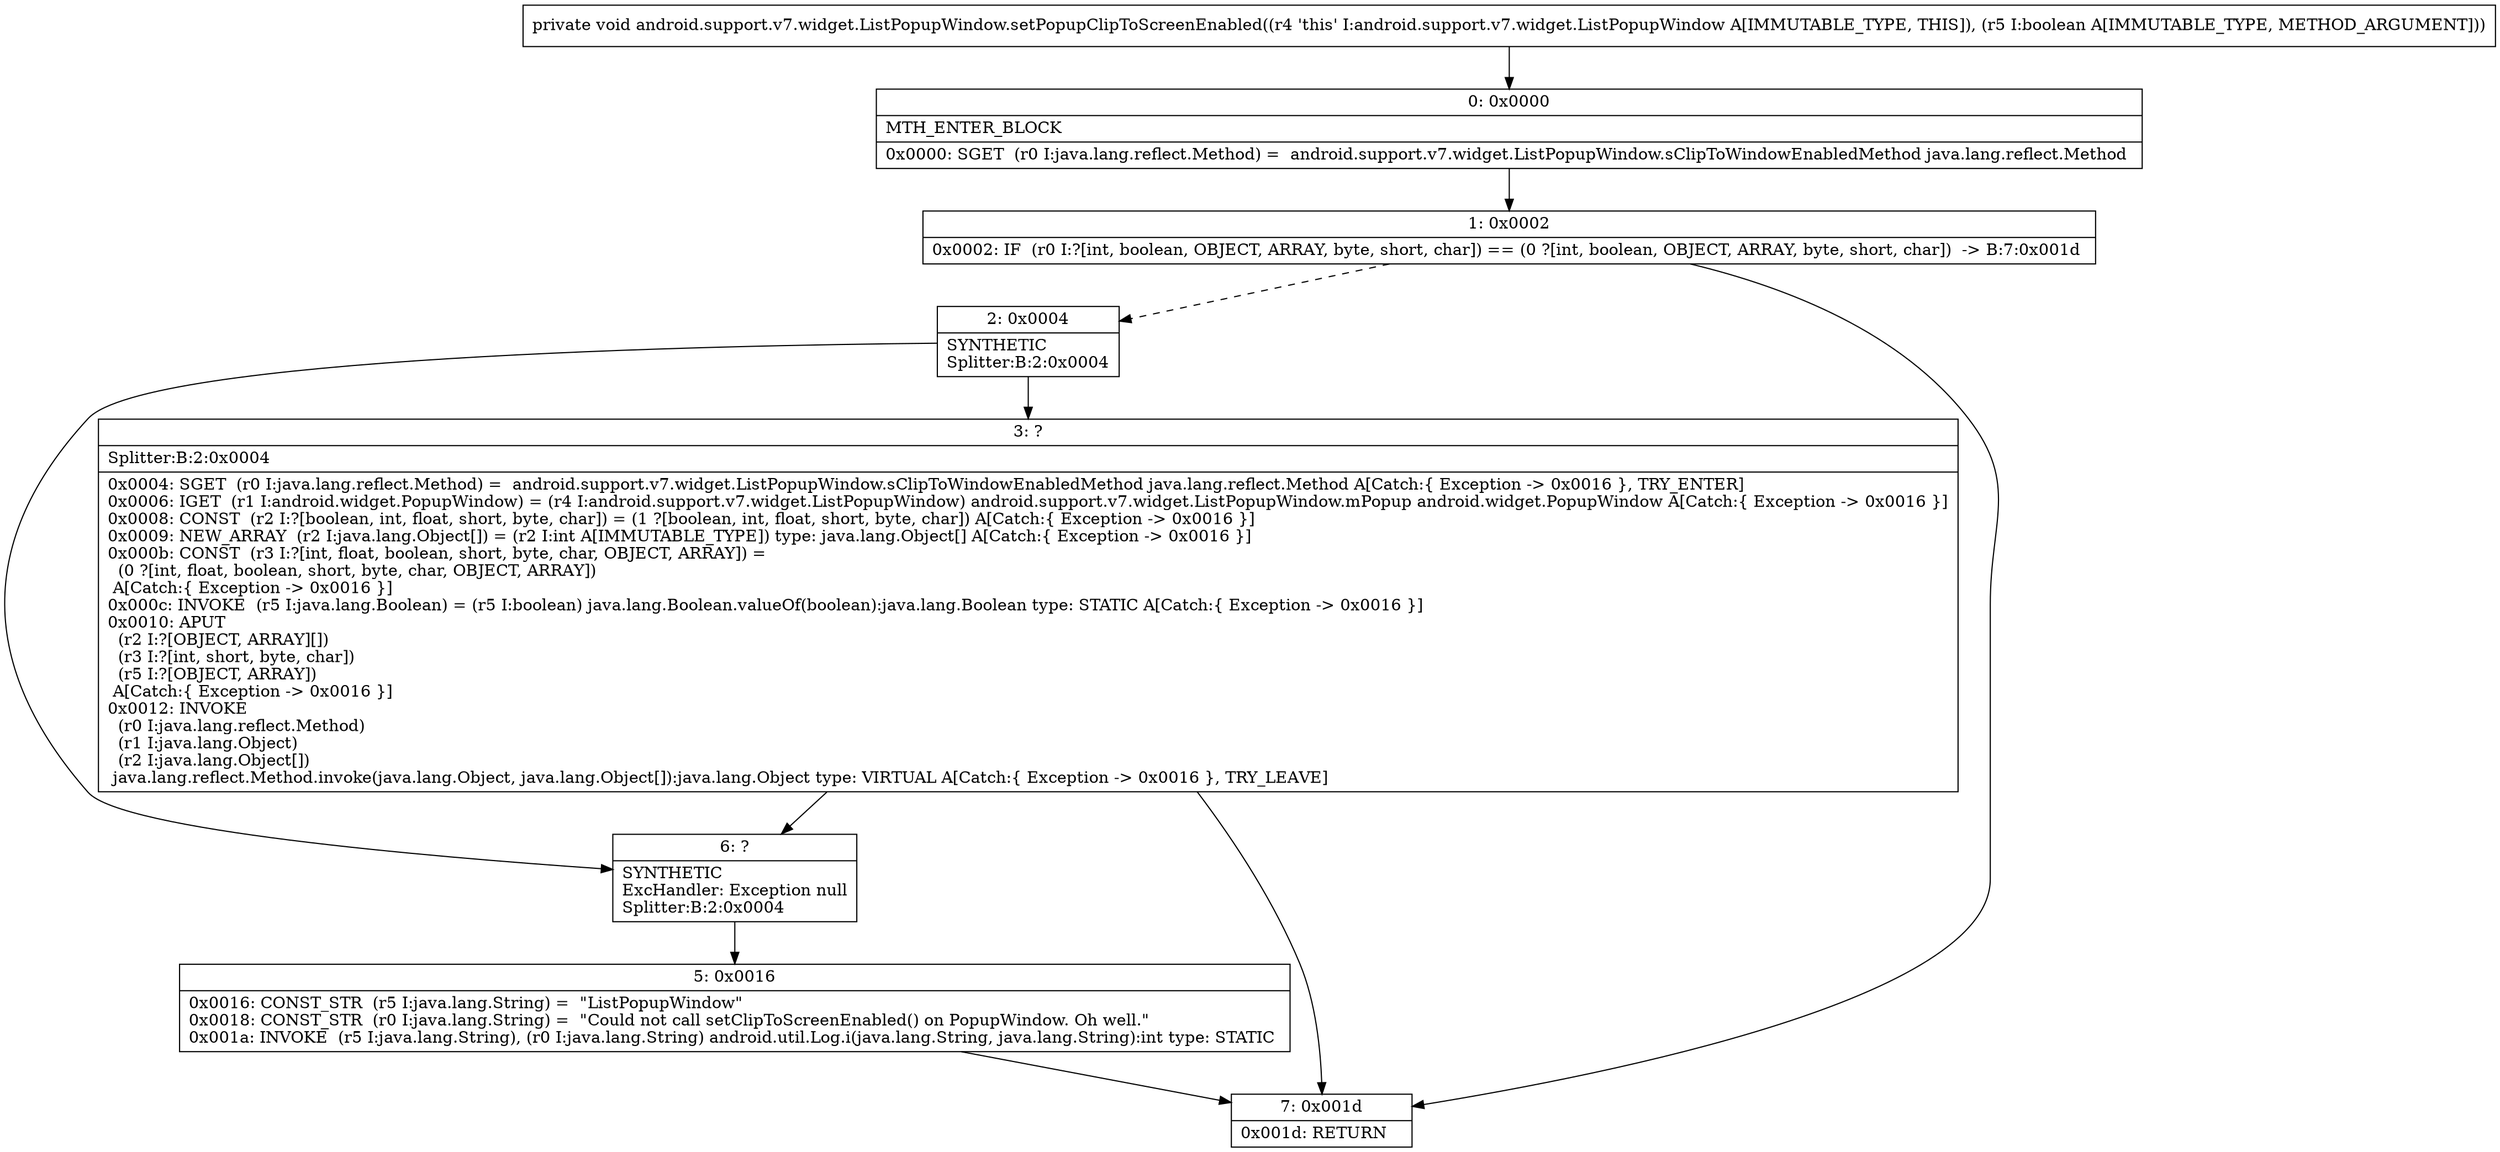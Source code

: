 digraph "CFG forandroid.support.v7.widget.ListPopupWindow.setPopupClipToScreenEnabled(Z)V" {
Node_0 [shape=record,label="{0\:\ 0x0000|MTH_ENTER_BLOCK\l|0x0000: SGET  (r0 I:java.lang.reflect.Method) =  android.support.v7.widget.ListPopupWindow.sClipToWindowEnabledMethod java.lang.reflect.Method \l}"];
Node_1 [shape=record,label="{1\:\ 0x0002|0x0002: IF  (r0 I:?[int, boolean, OBJECT, ARRAY, byte, short, char]) == (0 ?[int, boolean, OBJECT, ARRAY, byte, short, char])  \-\> B:7:0x001d \l}"];
Node_2 [shape=record,label="{2\:\ 0x0004|SYNTHETIC\lSplitter:B:2:0x0004\l}"];
Node_3 [shape=record,label="{3\:\ ?|Splitter:B:2:0x0004\l|0x0004: SGET  (r0 I:java.lang.reflect.Method) =  android.support.v7.widget.ListPopupWindow.sClipToWindowEnabledMethod java.lang.reflect.Method A[Catch:\{ Exception \-\> 0x0016 \}, TRY_ENTER]\l0x0006: IGET  (r1 I:android.widget.PopupWindow) = (r4 I:android.support.v7.widget.ListPopupWindow) android.support.v7.widget.ListPopupWindow.mPopup android.widget.PopupWindow A[Catch:\{ Exception \-\> 0x0016 \}]\l0x0008: CONST  (r2 I:?[boolean, int, float, short, byte, char]) = (1 ?[boolean, int, float, short, byte, char]) A[Catch:\{ Exception \-\> 0x0016 \}]\l0x0009: NEW_ARRAY  (r2 I:java.lang.Object[]) = (r2 I:int A[IMMUTABLE_TYPE]) type: java.lang.Object[] A[Catch:\{ Exception \-\> 0x0016 \}]\l0x000b: CONST  (r3 I:?[int, float, boolean, short, byte, char, OBJECT, ARRAY]) = \l  (0 ?[int, float, boolean, short, byte, char, OBJECT, ARRAY])\l A[Catch:\{ Exception \-\> 0x0016 \}]\l0x000c: INVOKE  (r5 I:java.lang.Boolean) = (r5 I:boolean) java.lang.Boolean.valueOf(boolean):java.lang.Boolean type: STATIC A[Catch:\{ Exception \-\> 0x0016 \}]\l0x0010: APUT  \l  (r2 I:?[OBJECT, ARRAY][])\l  (r3 I:?[int, short, byte, char])\l  (r5 I:?[OBJECT, ARRAY])\l A[Catch:\{ Exception \-\> 0x0016 \}]\l0x0012: INVOKE  \l  (r0 I:java.lang.reflect.Method)\l  (r1 I:java.lang.Object)\l  (r2 I:java.lang.Object[])\l java.lang.reflect.Method.invoke(java.lang.Object, java.lang.Object[]):java.lang.Object type: VIRTUAL A[Catch:\{ Exception \-\> 0x0016 \}, TRY_LEAVE]\l}"];
Node_5 [shape=record,label="{5\:\ 0x0016|0x0016: CONST_STR  (r5 I:java.lang.String) =  \"ListPopupWindow\" \l0x0018: CONST_STR  (r0 I:java.lang.String) =  \"Could not call setClipToScreenEnabled() on PopupWindow. Oh well.\" \l0x001a: INVOKE  (r5 I:java.lang.String), (r0 I:java.lang.String) android.util.Log.i(java.lang.String, java.lang.String):int type: STATIC \l}"];
Node_6 [shape=record,label="{6\:\ ?|SYNTHETIC\lExcHandler: Exception null\lSplitter:B:2:0x0004\l}"];
Node_7 [shape=record,label="{7\:\ 0x001d|0x001d: RETURN   \l}"];
MethodNode[shape=record,label="{private void android.support.v7.widget.ListPopupWindow.setPopupClipToScreenEnabled((r4 'this' I:android.support.v7.widget.ListPopupWindow A[IMMUTABLE_TYPE, THIS]), (r5 I:boolean A[IMMUTABLE_TYPE, METHOD_ARGUMENT])) }"];
MethodNode -> Node_0;
Node_0 -> Node_1;
Node_1 -> Node_2[style=dashed];
Node_1 -> Node_7;
Node_2 -> Node_3;
Node_2 -> Node_6;
Node_3 -> Node_6;
Node_3 -> Node_7;
Node_5 -> Node_7;
Node_6 -> Node_5;
}

